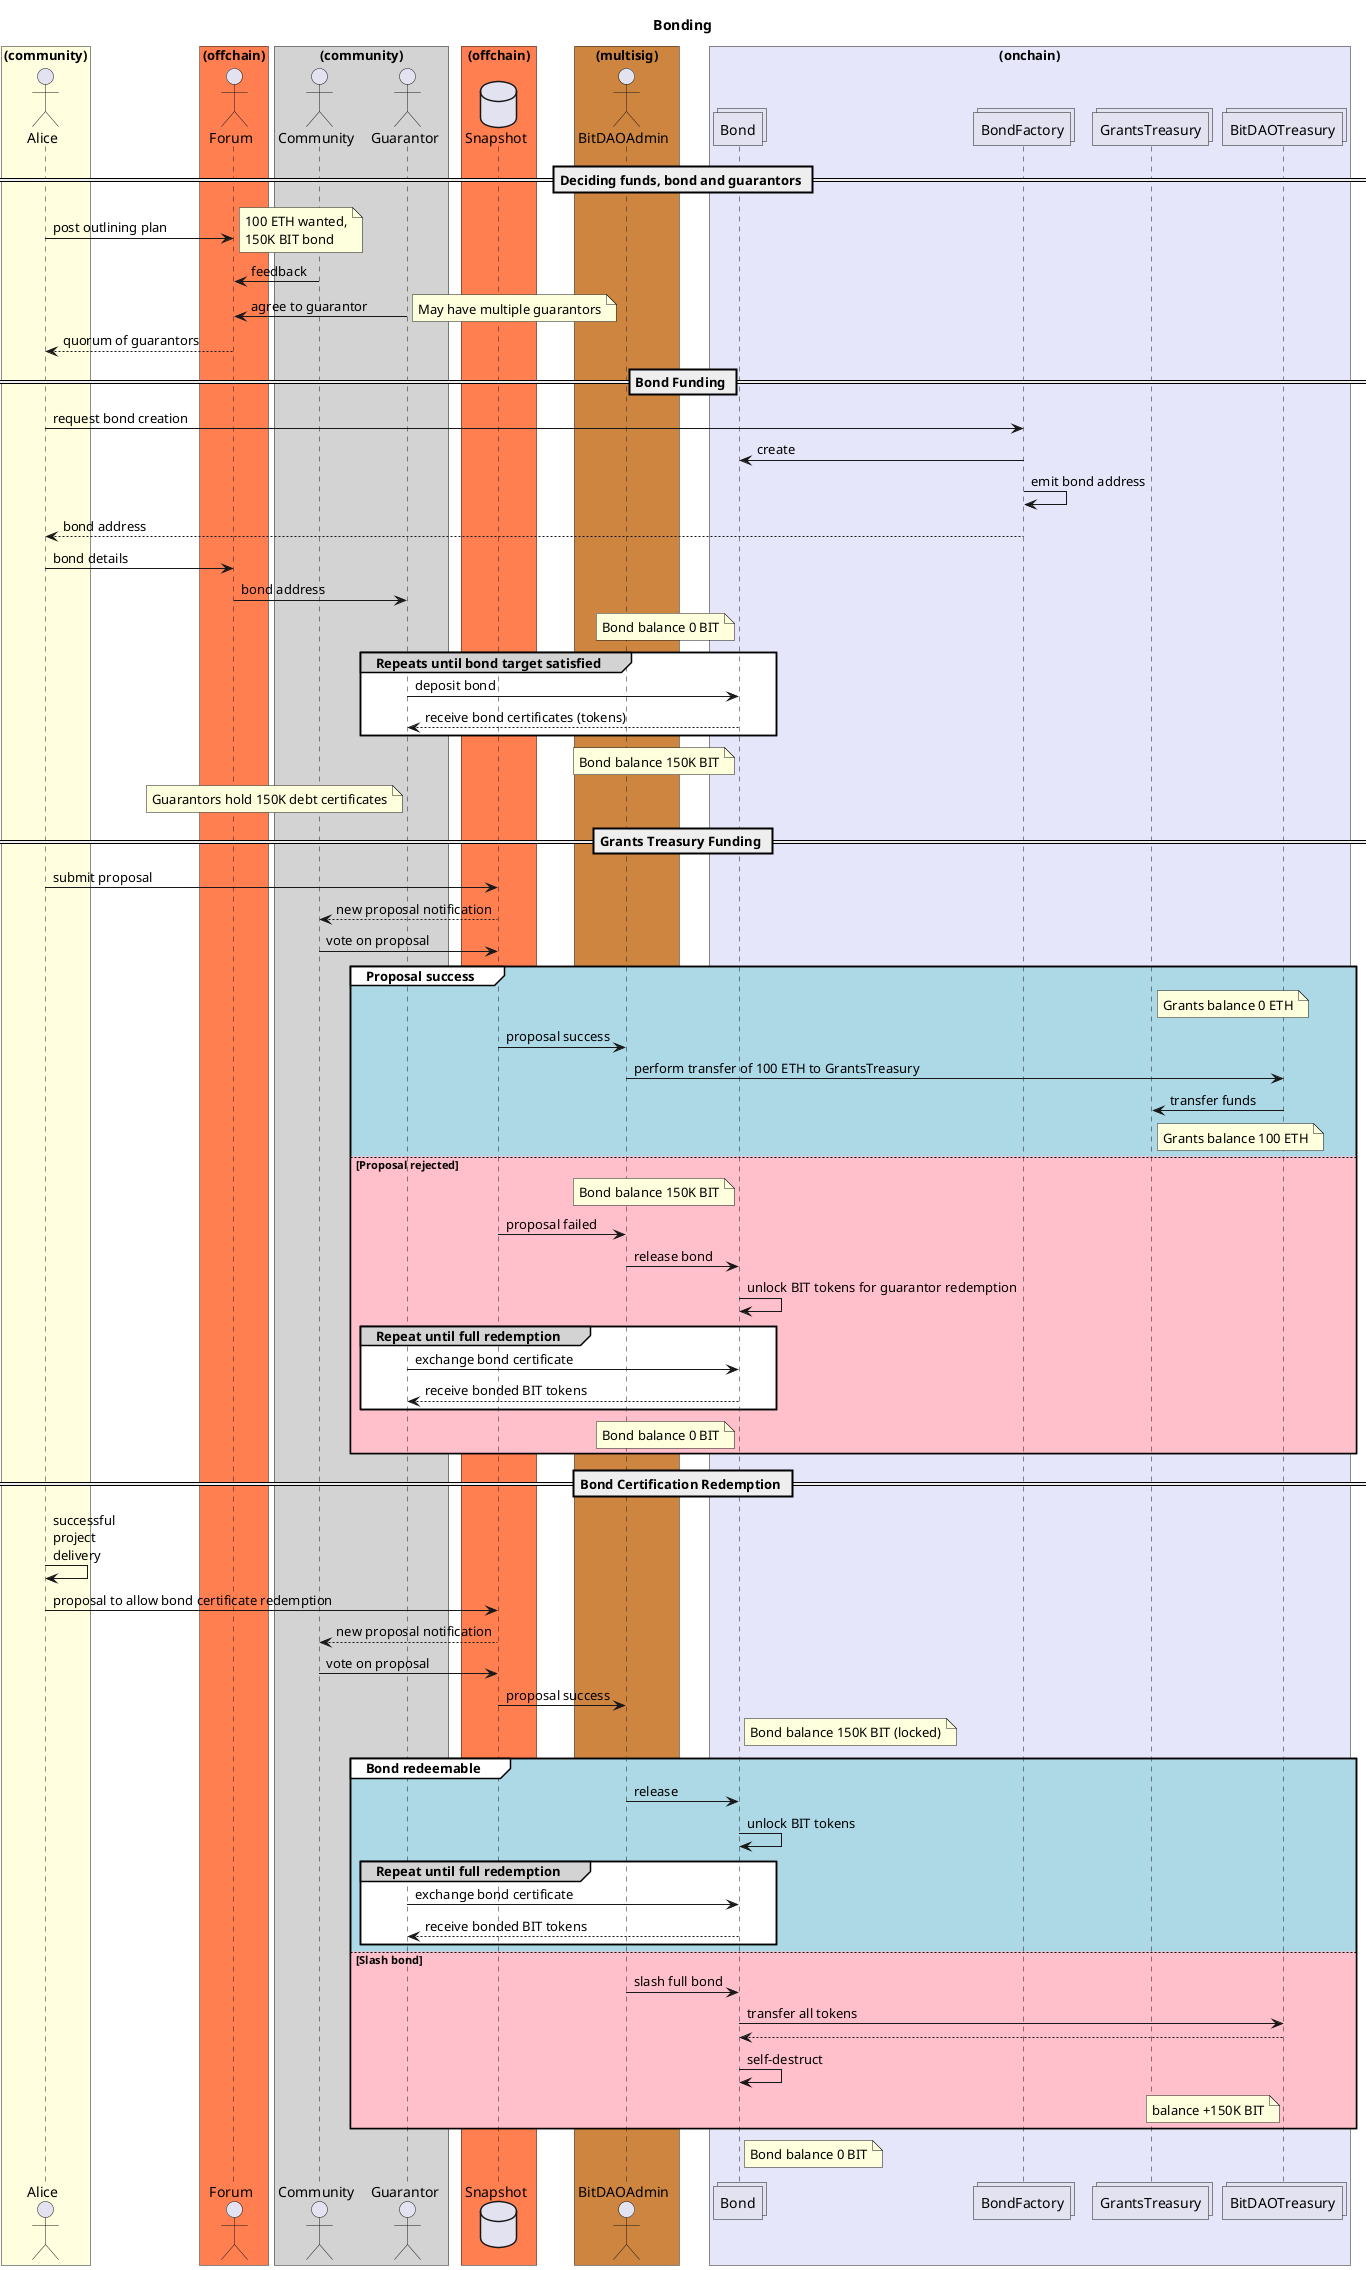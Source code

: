 @startuml
'https://plantuml.com/sequence-diagram

title Bonding

box "(community)" #LightYellow
actor Alice as alice
end box

box "(offchain)" #Coral
actor Forum as forum
end box

box "(community)" #LightGray
actor Community as community
actor Guarantor as guarantor
end box

box "(offchain)" #Coral
database Snapshot as snapshot
end box

box "(multisig)" #Peru
actor BitDAOAdmin as bitdaoadmin
end box

box "(onchain)" #Lavender
collections Bond as bond
collections BondFactory as bondFactory
collections GrantsTreasury as grantstreasury
collections BitDAOTreasury as bitdaotreasury
end box


== Deciding funds, bond and guarantors ==

alice->forum                : post outlining plan
note right                  : 100 ETH wanted,\n150K BIT bond
community->forum            : feedback
guarantor->forum            : agree to guarantor
note right                  : May have multiple guarantors
forum-->alice               : quorum of guarantors


== Bond Funding ==

alice->bondFactory          : request bond creation
bondFactory->bond           : create
bondFactory->bondFactory    : emit bond address
bondFactory-->alice         : bond address
alice->forum                : bond details
forum->guarantor            : bond address
note left of bond           : Bond balance 0 BIT

group#lightgray #white Repeats until bond target satisfied
    guarantor->bond         : deposit bond
    bond-->guarantor        : receive bond certificates (tokens)
end

note left of bond           : Bond balance 150K BIT
note left of guarantor      : Guarantors hold 150K debt certificates

== Grants Treasury Funding ==
alice -> snapshot               : submit proposal
snapshot-->community            : new proposal notification
community -> snapshot           : vote on proposal

group#white #LightBlue Proposal success
    note right of grantstreasury    : Grants balance 0 ETH
    snapshot -> bitdaoadmin         : proposal success
    bitdaoadmin -> bitdaotreasury   : perform transfer of 100 ETH to GrantsTreasury
    bitdaotreasury -> grantstreasury: transfer funds
    note right of grantstreasury    : Grants balance 100 ETH

else #Pink Proposal rejected
    note left of bond               : Bond balance 150K BIT
    snapshot -> bitdaoadmin         : proposal failed
    bitdaoadmin -> bond             : release bond
    bond -> bond                    : unlock BIT tokens for guarantor redemption
    group#lightgray #white Repeat until full redemption
        guarantor->bond             : exchange bond certificate
        bond-->guarantor            : receive bonded BIT tokens
    end
    note left of bond               : Bond balance 0 BIT
end


== Bond Certification Redemption ==

alice->alice                    : successful\nproject\ndelivery
alice->snapshot                 : proposal to allow bond certificate redemption
snapshot-->community            : new proposal notification
community -> snapshot           : vote on proposal
snapshot -> bitdaoadmin         : proposal success


note right of bond              : Bond balance 150K BIT (locked)
group#white #LightBlue Bond redeemable
    bitdaoadmin->bond           : release
    bond->bond                  : unlock BIT tokens
    group#lightgray #white Repeat until full redemption
        guarantor->bond         : exchange bond certificate
        bond-->guarantor        : receive bonded BIT tokens
    end
else #Pink Slash bond
    bitdaoadmin->bond           : slash full bond
    bond->bitdaotreasury        : transfer all tokens
    bitdaotreasury-->bond
    bond->bond                  : self-destruct
    note left of bitdaotreasury : balance +150K BIT
end

note right of bond              : Bond balance 0 BIT

@enduml